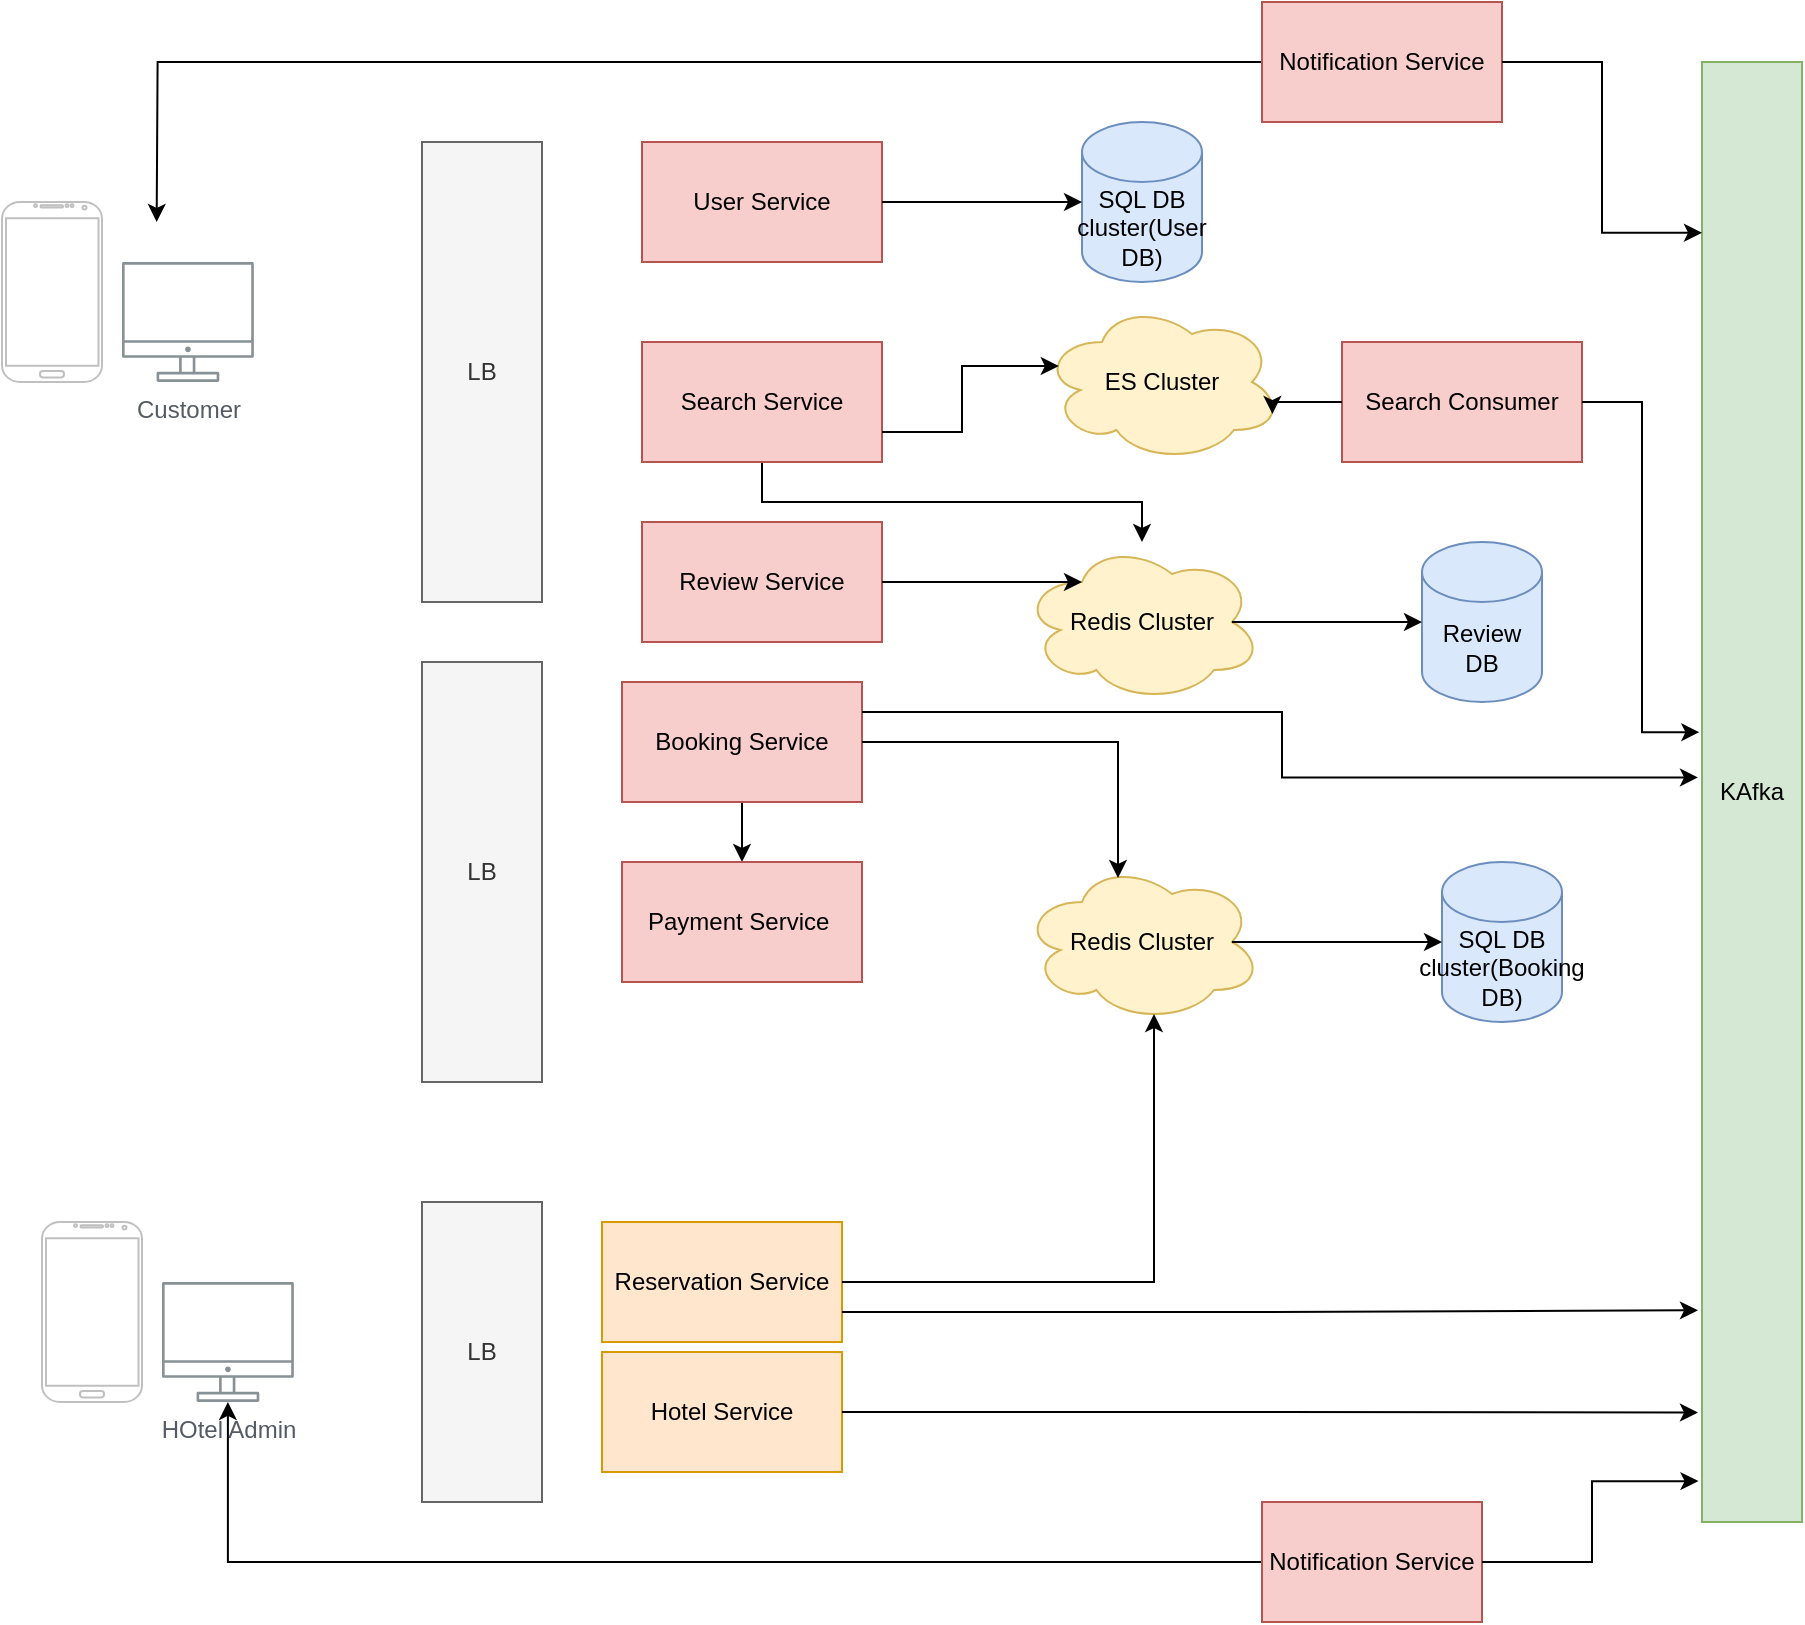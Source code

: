 <mxfile version="22.1.17" type="github">
  <diagram name="Page-1" id="1y0Lt7-OOQbpv-a5dl2u">
    <mxGraphModel dx="2616" dy="538" grid="1" gridSize="10" guides="1" tooltips="1" connect="1" arrows="1" fold="1" page="1" pageScale="1" pageWidth="850" pageHeight="1100" math="0" shadow="0">
      <root>
        <mxCell id="0" />
        <mxCell id="1" parent="0" />
        <mxCell id="HV5neGClS2xwhYB9-4MU-83" value="Customer" style="sketch=0;outlineConnect=0;gradientColor=none;fontColor=#545B64;strokeColor=none;fillColor=#879196;dashed=0;verticalLabelPosition=bottom;verticalAlign=top;align=center;html=1;fontSize=12;fontStyle=0;aspect=fixed;shape=mxgraph.aws4.illustration_desktop;pointerEvents=1" vertex="1" parent="1">
          <mxGeometry x="-1620" y="140" width="65.93" height="60" as="geometry" />
        </mxCell>
        <mxCell id="HV5neGClS2xwhYB9-4MU-84" value="" style="verticalLabelPosition=bottom;verticalAlign=top;html=1;shadow=0;dashed=0;strokeWidth=1;shape=mxgraph.android.phone2;strokeColor=#c0c0c0;" vertex="1" parent="1">
          <mxGeometry x="-1680" y="110" width="50" height="90" as="geometry" />
        </mxCell>
        <mxCell id="HV5neGClS2xwhYB9-4MU-85" value="LB" style="rounded=0;whiteSpace=wrap;html=1;fillColor=#f5f5f5;fontColor=#333333;strokeColor=#666666;" vertex="1" parent="1">
          <mxGeometry x="-1470" y="80" width="60" height="230" as="geometry" />
        </mxCell>
        <mxCell id="HV5neGClS2xwhYB9-4MU-86" value="User Service" style="rounded=0;whiteSpace=wrap;html=1;fillColor=#f8cecc;strokeColor=#b85450;" vertex="1" parent="1">
          <mxGeometry x="-1360" y="80" width="120" height="60" as="geometry" />
        </mxCell>
        <mxCell id="HV5neGClS2xwhYB9-4MU-121" style="edgeStyle=orthogonalEdgeStyle;rounded=0;orthogonalLoop=1;jettySize=auto;html=1;exitX=0.5;exitY=1;exitDx=0;exitDy=0;" edge="1" parent="1" source="HV5neGClS2xwhYB9-4MU-87" target="HV5neGClS2xwhYB9-4MU-120">
          <mxGeometry relative="1" as="geometry" />
        </mxCell>
        <mxCell id="HV5neGClS2xwhYB9-4MU-87" value="Search Service" style="rounded=0;whiteSpace=wrap;html=1;fillColor=#f8cecc;strokeColor=#b85450;" vertex="1" parent="1">
          <mxGeometry x="-1360" y="180" width="120" height="60" as="geometry" />
        </mxCell>
        <mxCell id="HV5neGClS2xwhYB9-4MU-88" value="SQL DB cluster(User DB)" style="shape=cylinder3;whiteSpace=wrap;html=1;boundedLbl=1;backgroundOutline=1;size=15;fillColor=#dae8fc;strokeColor=#6c8ebf;" vertex="1" parent="1">
          <mxGeometry x="-1140" y="70" width="60" height="80" as="geometry" />
        </mxCell>
        <mxCell id="HV5neGClS2xwhYB9-4MU-89" value="ES Cluster" style="ellipse;shape=cloud;whiteSpace=wrap;html=1;fillColor=#fff2cc;strokeColor=#d6b656;" vertex="1" parent="1">
          <mxGeometry x="-1160" y="160" width="120" height="80" as="geometry" />
        </mxCell>
        <mxCell id="HV5neGClS2xwhYB9-4MU-90" value="KAfka" style="rounded=0;whiteSpace=wrap;html=1;fillColor=#d5e8d4;strokeColor=#82b366;" vertex="1" parent="1">
          <mxGeometry x="-830" y="40" width="50" height="730" as="geometry" />
        </mxCell>
        <mxCell id="HV5neGClS2xwhYB9-4MU-91" value="Search Consumer" style="rounded=0;whiteSpace=wrap;html=1;fillColor=#f8cecc;strokeColor=#b85450;" vertex="1" parent="1">
          <mxGeometry x="-1010" y="180" width="120" height="60" as="geometry" />
        </mxCell>
        <mxCell id="HV5neGClS2xwhYB9-4MU-94" style="edgeStyle=orthogonalEdgeStyle;rounded=0;orthogonalLoop=1;jettySize=auto;html=1;exitX=1;exitY=0.75;exitDx=0;exitDy=0;entryX=0.07;entryY=0.4;entryDx=0;entryDy=0;entryPerimeter=0;" edge="1" parent="1" source="HV5neGClS2xwhYB9-4MU-87" target="HV5neGClS2xwhYB9-4MU-89">
          <mxGeometry relative="1" as="geometry" />
        </mxCell>
        <mxCell id="HV5neGClS2xwhYB9-4MU-95" value="LB" style="rounded=0;whiteSpace=wrap;html=1;fillColor=#f5f5f5;fontColor=#333333;strokeColor=#666666;" vertex="1" parent="1">
          <mxGeometry x="-1470" y="340" width="60" height="210" as="geometry" />
        </mxCell>
        <mxCell id="HV5neGClS2xwhYB9-4MU-98" style="edgeStyle=orthogonalEdgeStyle;rounded=0;orthogonalLoop=1;jettySize=auto;html=1;exitX=0.5;exitY=1;exitDx=0;exitDy=0;entryX=0.5;entryY=0;entryDx=0;entryDy=0;" edge="1" parent="1" source="HV5neGClS2xwhYB9-4MU-96" target="HV5neGClS2xwhYB9-4MU-97">
          <mxGeometry relative="1" as="geometry" />
        </mxCell>
        <mxCell id="HV5neGClS2xwhYB9-4MU-96" value="Booking Service" style="rounded=0;whiteSpace=wrap;html=1;fillColor=#f8cecc;strokeColor=#b85450;" vertex="1" parent="1">
          <mxGeometry x="-1370" y="350" width="120" height="60" as="geometry" />
        </mxCell>
        <mxCell id="HV5neGClS2xwhYB9-4MU-97" value="Payment Service&amp;nbsp;" style="rounded=0;whiteSpace=wrap;html=1;fillColor=#f8cecc;strokeColor=#b85450;" vertex="1" parent="1">
          <mxGeometry x="-1370" y="440" width="120" height="60" as="geometry" />
        </mxCell>
        <mxCell id="HV5neGClS2xwhYB9-4MU-100" value="SQL DB cluster(Booking DB)" style="shape=cylinder3;whiteSpace=wrap;html=1;boundedLbl=1;backgroundOutline=1;size=15;fillColor=#dae8fc;strokeColor=#6c8ebf;" vertex="1" parent="1">
          <mxGeometry x="-960" y="440" width="60" height="80" as="geometry" />
        </mxCell>
        <mxCell id="HV5neGClS2xwhYB9-4MU-103" value="LB" style="rounded=0;whiteSpace=wrap;html=1;fillColor=#f5f5f5;fontColor=#333333;strokeColor=#666666;" vertex="1" parent="1">
          <mxGeometry x="-1470" y="610" width="60" height="150" as="geometry" />
        </mxCell>
        <mxCell id="HV5neGClS2xwhYB9-4MU-104" value="Reservation Service" style="rounded=0;whiteSpace=wrap;html=1;fillColor=#ffe6cc;strokeColor=#d79b00;" vertex="1" parent="1">
          <mxGeometry x="-1380" y="620" width="120" height="60" as="geometry" />
        </mxCell>
        <mxCell id="HV5neGClS2xwhYB9-4MU-105" value="Hotel Service" style="rounded=0;whiteSpace=wrap;html=1;fillColor=#ffe6cc;strokeColor=#d79b00;" vertex="1" parent="1">
          <mxGeometry x="-1380" y="685" width="120" height="60" as="geometry" />
        </mxCell>
        <mxCell id="HV5neGClS2xwhYB9-4MU-106" value="Redis Cluster" style="ellipse;shape=cloud;whiteSpace=wrap;html=1;fillColor=#fff2cc;strokeColor=#d6b656;" vertex="1" parent="1">
          <mxGeometry x="-1170" y="440" width="120" height="80" as="geometry" />
        </mxCell>
        <mxCell id="HV5neGClS2xwhYB9-4MU-108" style="edgeStyle=orthogonalEdgeStyle;rounded=0;orthogonalLoop=1;jettySize=auto;html=1;exitX=1;exitY=0.5;exitDx=0;exitDy=0;entryX=0.55;entryY=0.95;entryDx=0;entryDy=0;entryPerimeter=0;" edge="1" parent="1" source="HV5neGClS2xwhYB9-4MU-104" target="HV5neGClS2xwhYB9-4MU-106">
          <mxGeometry relative="1" as="geometry" />
        </mxCell>
        <mxCell id="HV5neGClS2xwhYB9-4MU-114" style="edgeStyle=orthogonalEdgeStyle;rounded=0;orthogonalLoop=1;jettySize=auto;html=1;exitX=0;exitY=0.5;exitDx=0;exitDy=0;" edge="1" parent="1" source="HV5neGClS2xwhYB9-4MU-112">
          <mxGeometry relative="1" as="geometry">
            <mxPoint x="-1602.667" y="120" as="targetPoint" />
          </mxGeometry>
        </mxCell>
        <mxCell id="HV5neGClS2xwhYB9-4MU-112" value="Notification Service" style="rounded=0;whiteSpace=wrap;html=1;fillColor=#f8cecc;strokeColor=#b85450;" vertex="1" parent="1">
          <mxGeometry x="-1050" y="10" width="120" height="60" as="geometry" />
        </mxCell>
        <mxCell id="HV5neGClS2xwhYB9-4MU-113" style="edgeStyle=orthogonalEdgeStyle;rounded=0;orthogonalLoop=1;jettySize=auto;html=1;exitX=1;exitY=0.5;exitDx=0;exitDy=0;entryX=0;entryY=0.117;entryDx=0;entryDy=0;entryPerimeter=0;" edge="1" parent="1" source="HV5neGClS2xwhYB9-4MU-112" target="HV5neGClS2xwhYB9-4MU-90">
          <mxGeometry relative="1" as="geometry" />
        </mxCell>
        <mxCell id="HV5neGClS2xwhYB9-4MU-115" style="edgeStyle=orthogonalEdgeStyle;rounded=0;orthogonalLoop=1;jettySize=auto;html=1;exitX=1;exitY=0.5;exitDx=0;exitDy=0;entryX=0;entryY=0.5;entryDx=0;entryDy=0;entryPerimeter=0;" edge="1" parent="1" source="HV5neGClS2xwhYB9-4MU-86" target="HV5neGClS2xwhYB9-4MU-88">
          <mxGeometry relative="1" as="geometry" />
        </mxCell>
        <mxCell id="HV5neGClS2xwhYB9-4MU-116" value="HOtel Admin" style="sketch=0;outlineConnect=0;gradientColor=none;fontColor=#545B64;strokeColor=none;fillColor=#879196;dashed=0;verticalLabelPosition=bottom;verticalAlign=top;align=center;html=1;fontSize=12;fontStyle=0;aspect=fixed;shape=mxgraph.aws4.illustration_desktop;pointerEvents=1" vertex="1" parent="1">
          <mxGeometry x="-1600" y="650" width="65.93" height="60" as="geometry" />
        </mxCell>
        <mxCell id="HV5neGClS2xwhYB9-4MU-117" value="" style="verticalLabelPosition=bottom;verticalAlign=top;html=1;shadow=0;dashed=0;strokeWidth=1;shape=mxgraph.android.phone2;strokeColor=#c0c0c0;" vertex="1" parent="1">
          <mxGeometry x="-1660" y="620" width="50" height="90" as="geometry" />
        </mxCell>
        <mxCell id="HV5neGClS2xwhYB9-4MU-119" style="edgeStyle=orthogonalEdgeStyle;rounded=0;orthogonalLoop=1;jettySize=auto;html=1;exitX=0;exitY=0.5;exitDx=0;exitDy=0;entryX=0.96;entryY=0.7;entryDx=0;entryDy=0;entryPerimeter=0;" edge="1" parent="1" source="HV5neGClS2xwhYB9-4MU-91" target="HV5neGClS2xwhYB9-4MU-89">
          <mxGeometry relative="1" as="geometry" />
        </mxCell>
        <mxCell id="HV5neGClS2xwhYB9-4MU-120" value="Redis Cluster" style="ellipse;shape=cloud;whiteSpace=wrap;html=1;fillColor=#fff2cc;strokeColor=#d6b656;" vertex="1" parent="1">
          <mxGeometry x="-1170" y="280" width="120" height="80" as="geometry" />
        </mxCell>
        <mxCell id="HV5neGClS2xwhYB9-4MU-122" value="Review Service" style="rounded=0;whiteSpace=wrap;html=1;fillColor=#f8cecc;strokeColor=#b85450;" vertex="1" parent="1">
          <mxGeometry x="-1360" y="270" width="120" height="60" as="geometry" />
        </mxCell>
        <mxCell id="HV5neGClS2xwhYB9-4MU-123" style="edgeStyle=orthogonalEdgeStyle;rounded=0;orthogonalLoop=1;jettySize=auto;html=1;exitX=1;exitY=0.5;exitDx=0;exitDy=0;entryX=0.25;entryY=0.25;entryDx=0;entryDy=0;entryPerimeter=0;" edge="1" parent="1" source="HV5neGClS2xwhYB9-4MU-122" target="HV5neGClS2xwhYB9-4MU-120">
          <mxGeometry relative="1" as="geometry" />
        </mxCell>
        <mxCell id="HV5neGClS2xwhYB9-4MU-124" style="edgeStyle=orthogonalEdgeStyle;rounded=0;orthogonalLoop=1;jettySize=auto;html=1;exitX=1;exitY=0.5;exitDx=0;exitDy=0;entryX=-0.027;entryY=0.459;entryDx=0;entryDy=0;entryPerimeter=0;" edge="1" parent="1" source="HV5neGClS2xwhYB9-4MU-91" target="HV5neGClS2xwhYB9-4MU-90">
          <mxGeometry relative="1" as="geometry" />
        </mxCell>
        <mxCell id="HV5neGClS2xwhYB9-4MU-125" style="edgeStyle=orthogonalEdgeStyle;rounded=0;orthogonalLoop=1;jettySize=auto;html=1;exitX=1;exitY=0.25;exitDx=0;exitDy=0;entryX=-0.04;entryY=0.49;entryDx=0;entryDy=0;entryPerimeter=0;" edge="1" parent="1" source="HV5neGClS2xwhYB9-4MU-96" target="HV5neGClS2xwhYB9-4MU-90">
          <mxGeometry relative="1" as="geometry" />
        </mxCell>
        <mxCell id="HV5neGClS2xwhYB9-4MU-126" style="edgeStyle=orthogonalEdgeStyle;rounded=0;orthogonalLoop=1;jettySize=auto;html=1;exitX=1;exitY=0.75;exitDx=0;exitDy=0;entryX=-0.04;entryY=0.855;entryDx=0;entryDy=0;entryPerimeter=0;" edge="1" parent="1" source="HV5neGClS2xwhYB9-4MU-104" target="HV5neGClS2xwhYB9-4MU-90">
          <mxGeometry relative="1" as="geometry" />
        </mxCell>
        <mxCell id="HV5neGClS2xwhYB9-4MU-127" style="edgeStyle=orthogonalEdgeStyle;rounded=0;orthogonalLoop=1;jettySize=auto;html=1;exitX=1;exitY=0.5;exitDx=0;exitDy=0;entryX=-0.04;entryY=0.925;entryDx=0;entryDy=0;entryPerimeter=0;" edge="1" parent="1" source="HV5neGClS2xwhYB9-4MU-105" target="HV5neGClS2xwhYB9-4MU-90">
          <mxGeometry relative="1" as="geometry" />
        </mxCell>
        <mxCell id="HV5neGClS2xwhYB9-4MU-128" style="edgeStyle=orthogonalEdgeStyle;rounded=0;orthogonalLoop=1;jettySize=auto;html=1;exitX=0.875;exitY=0.5;exitDx=0;exitDy=0;exitPerimeter=0;entryX=0;entryY=0.5;entryDx=0;entryDy=0;entryPerimeter=0;" edge="1" parent="1" source="HV5neGClS2xwhYB9-4MU-106" target="HV5neGClS2xwhYB9-4MU-100">
          <mxGeometry relative="1" as="geometry" />
        </mxCell>
        <mxCell id="HV5neGClS2xwhYB9-4MU-129" style="edgeStyle=orthogonalEdgeStyle;rounded=0;orthogonalLoop=1;jettySize=auto;html=1;exitX=1;exitY=0.5;exitDx=0;exitDy=0;entryX=0.4;entryY=0.1;entryDx=0;entryDy=0;entryPerimeter=0;" edge="1" parent="1" source="HV5neGClS2xwhYB9-4MU-96" target="HV5neGClS2xwhYB9-4MU-106">
          <mxGeometry relative="1" as="geometry" />
        </mxCell>
        <mxCell id="HV5neGClS2xwhYB9-4MU-130" value="Review DB" style="shape=cylinder3;whiteSpace=wrap;html=1;boundedLbl=1;backgroundOutline=1;size=15;fillColor=#dae8fc;strokeColor=#6c8ebf;" vertex="1" parent="1">
          <mxGeometry x="-970" y="280" width="60" height="80" as="geometry" />
        </mxCell>
        <mxCell id="HV5neGClS2xwhYB9-4MU-131" style="edgeStyle=orthogonalEdgeStyle;rounded=0;orthogonalLoop=1;jettySize=auto;html=1;exitX=0.875;exitY=0.5;exitDx=0;exitDy=0;exitPerimeter=0;entryX=0;entryY=0.5;entryDx=0;entryDy=0;entryPerimeter=0;" edge="1" parent="1" source="HV5neGClS2xwhYB9-4MU-120" target="HV5neGClS2xwhYB9-4MU-130">
          <mxGeometry relative="1" as="geometry" />
        </mxCell>
        <mxCell id="HV5neGClS2xwhYB9-4MU-134" style="edgeStyle=orthogonalEdgeStyle;rounded=0;orthogonalLoop=1;jettySize=auto;html=1;exitX=0;exitY=0.5;exitDx=0;exitDy=0;" edge="1" parent="1" source="HV5neGClS2xwhYB9-4MU-132" target="HV5neGClS2xwhYB9-4MU-116">
          <mxGeometry relative="1" as="geometry" />
        </mxCell>
        <mxCell id="HV5neGClS2xwhYB9-4MU-132" value="Notification Service" style="rounded=0;whiteSpace=wrap;html=1;fillColor=#f8cecc;strokeColor=#b85450;" vertex="1" parent="1">
          <mxGeometry x="-1050" y="760" width="110" height="60" as="geometry" />
        </mxCell>
        <mxCell id="HV5neGClS2xwhYB9-4MU-133" style="edgeStyle=orthogonalEdgeStyle;rounded=0;orthogonalLoop=1;jettySize=auto;html=1;exitX=1;exitY=0.5;exitDx=0;exitDy=0;entryX=-0.035;entryY=0.972;entryDx=0;entryDy=0;entryPerimeter=0;" edge="1" parent="1" source="HV5neGClS2xwhYB9-4MU-132" target="HV5neGClS2xwhYB9-4MU-90">
          <mxGeometry relative="1" as="geometry" />
        </mxCell>
      </root>
    </mxGraphModel>
  </diagram>
</mxfile>
